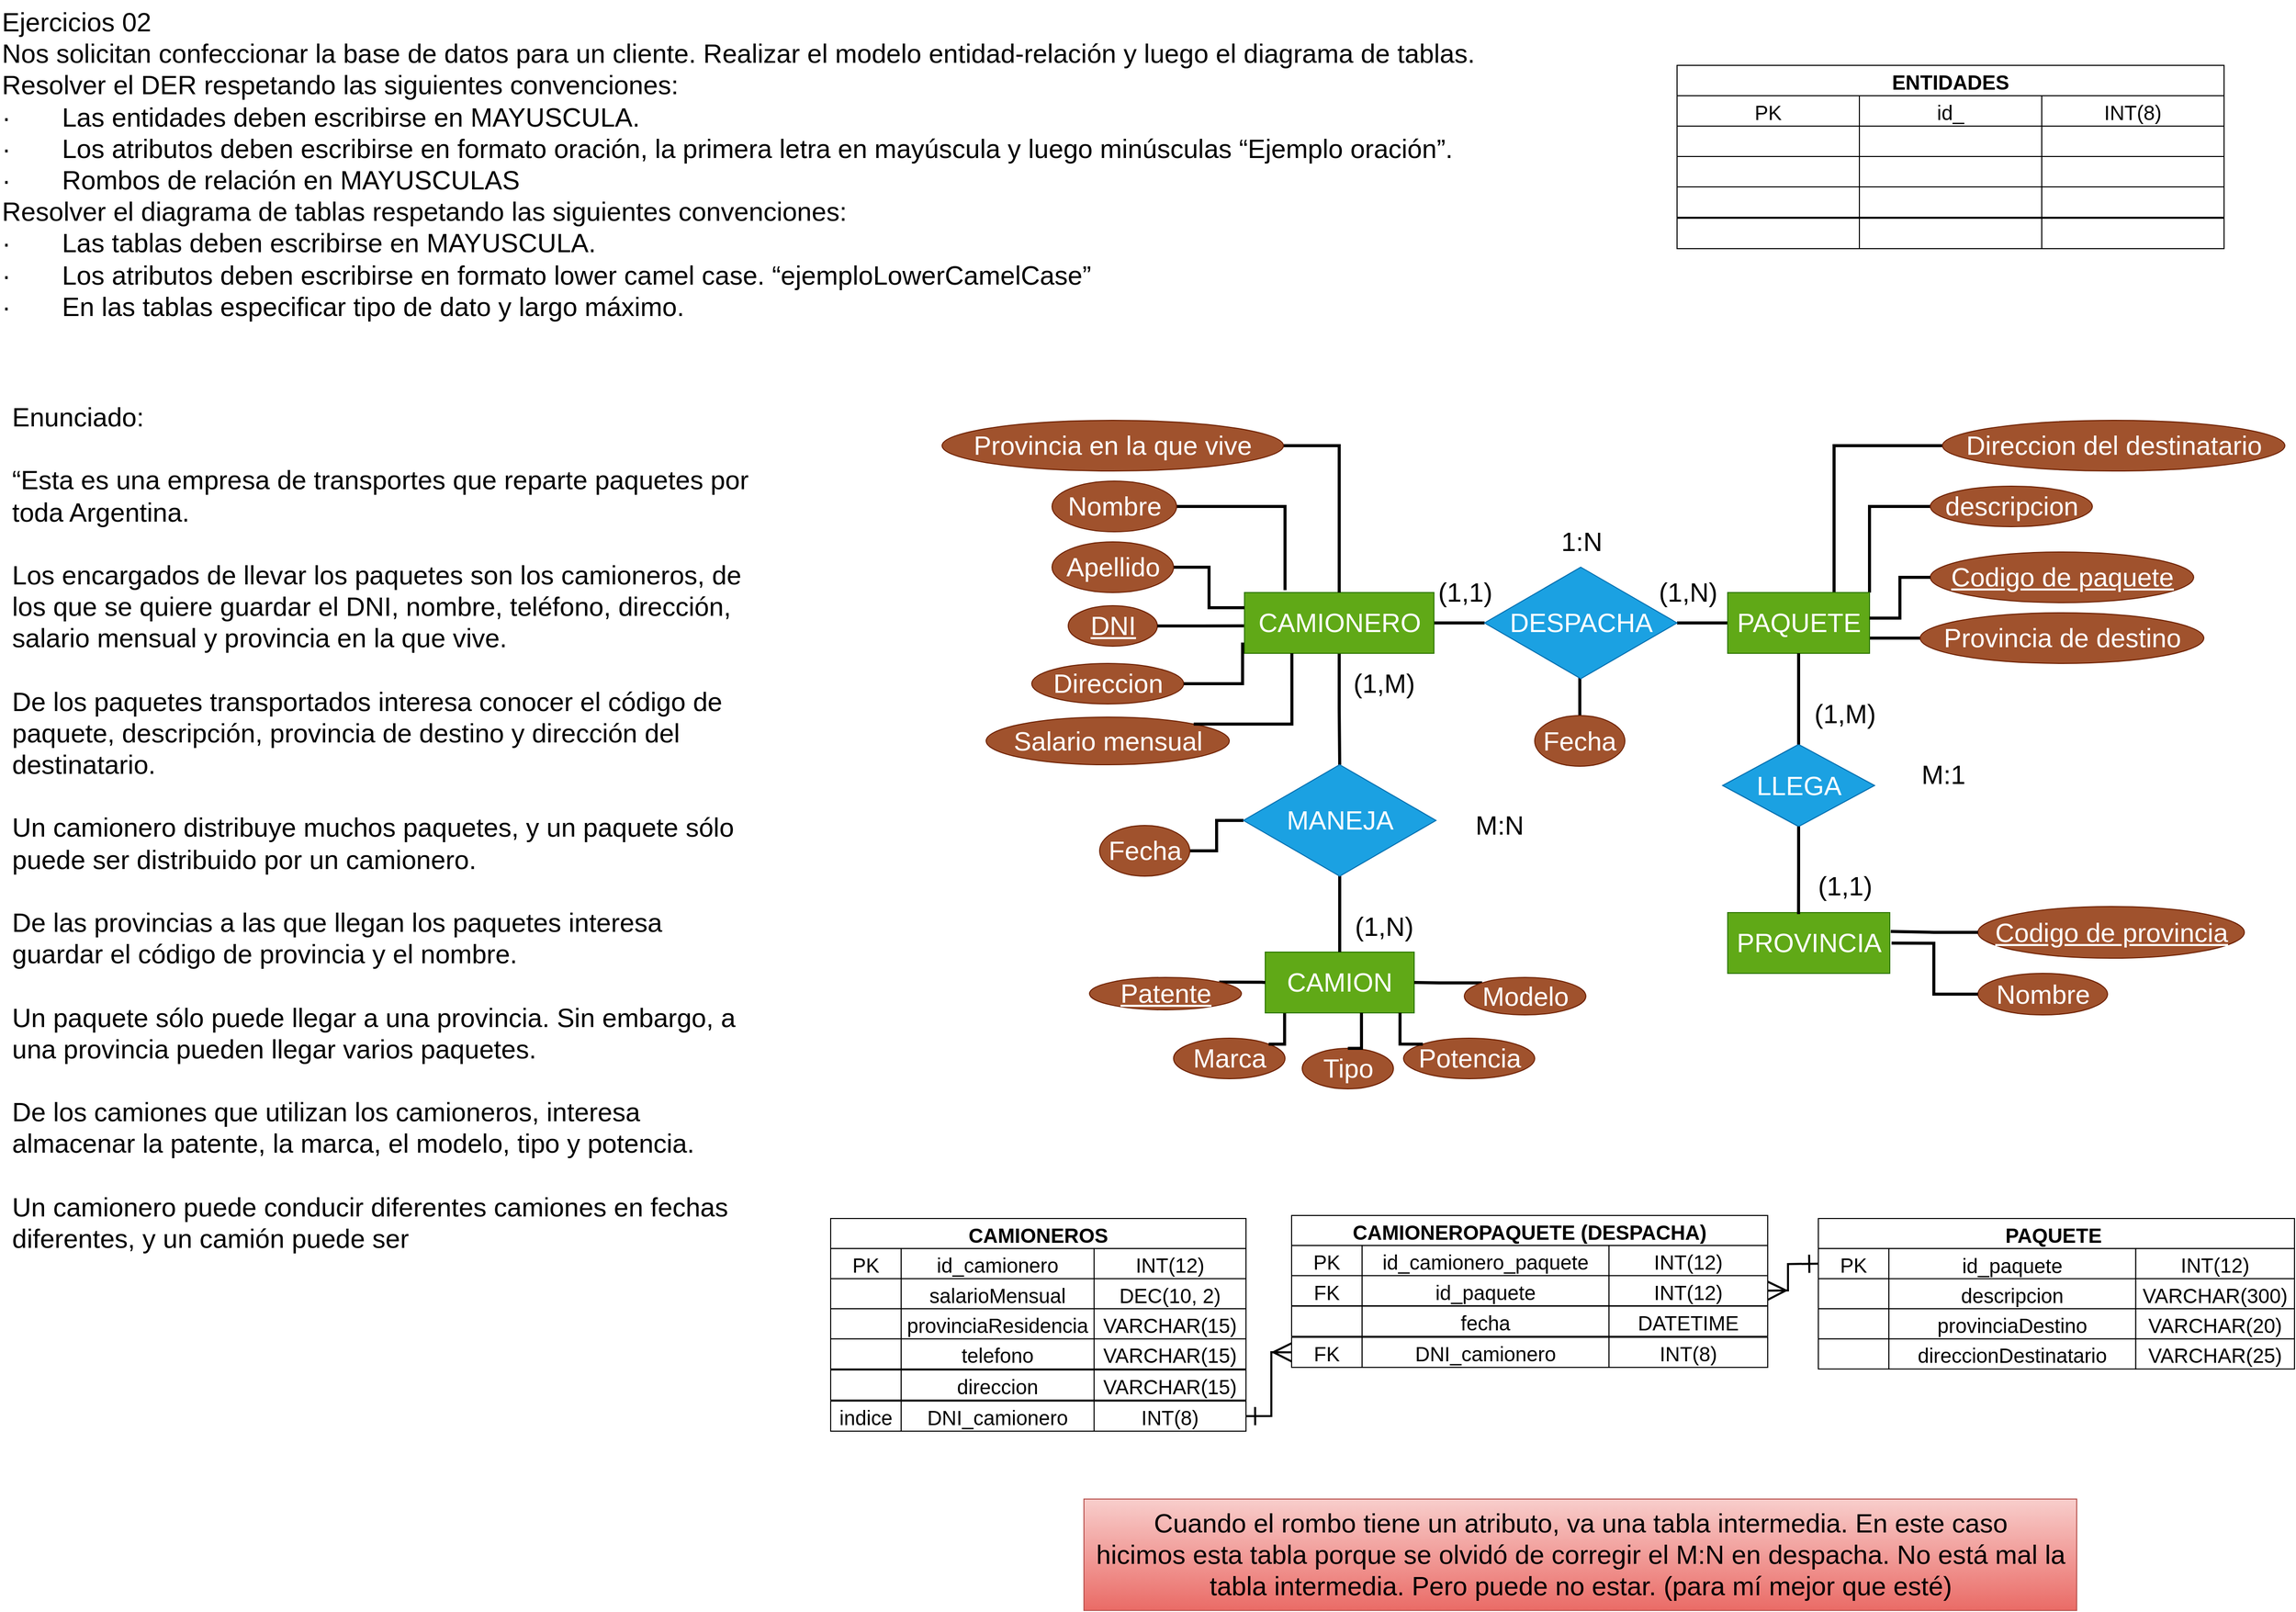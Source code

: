 <mxfile version="27.0.3">
  <diagram id="R2lEEEUBdFMjLlhIrx00" name="Page-1">
    <mxGraphModel dx="2170" dy="1866" grid="1" gridSize="10" guides="1" tooltips="1" connect="1" arrows="1" fold="1" page="1" pageScale="1" pageWidth="850" pageHeight="1100" math="0" shadow="0" extFonts="Permanent Marker^https://fonts.googleapis.com/css?family=Permanent+Marker">
      <root>
        <mxCell id="0" />
        <mxCell id="1" parent="0" />
        <mxCell id="cjYBByrVhoPnJ-2IZSXI-26" style="edgeStyle=orthogonalEdgeStyle;rounded=0;orthogonalLoop=1;jettySize=auto;html=1;exitX=1;exitY=0.5;exitDx=0;exitDy=0;entryX=0;entryY=0.5;entryDx=0;entryDy=0;endArrow=none;startFill=0;strokeWidth=3;fontSize=26;" edge="1" parent="1" source="cjYBByrVhoPnJ-2IZSXI-27" target="cjYBByrVhoPnJ-2IZSXI-39">
          <mxGeometry relative="1" as="geometry" />
        </mxCell>
        <mxCell id="cjYBByrVhoPnJ-2IZSXI-83" style="edgeStyle=orthogonalEdgeStyle;rounded=0;orthogonalLoop=1;jettySize=auto;html=1;exitX=0.5;exitY=1;exitDx=0;exitDy=0;entryX=0.5;entryY=0;entryDx=0;entryDy=0;endArrow=none;startFill=0;strokeWidth=3;" edge="1" parent="1" source="cjYBByrVhoPnJ-2IZSXI-27" target="cjYBByrVhoPnJ-2IZSXI-82">
          <mxGeometry relative="1" as="geometry" />
        </mxCell>
        <mxCell id="cjYBByrVhoPnJ-2IZSXI-27" value="CAMIONERO" style="rounded=0;whiteSpace=wrap;html=1;fontSize=26;fillColor=#60a917;fontColor=#ffffff;strokeColor=#2D7600;" vertex="1" parent="1">
          <mxGeometry x="418.5" y="-465" width="187" height="60" as="geometry" />
        </mxCell>
        <mxCell id="cjYBByrVhoPnJ-2IZSXI-28" style="edgeStyle=orthogonalEdgeStyle;rounded=0;orthogonalLoop=1;jettySize=auto;html=1;exitX=1;exitY=0.5;exitDx=0;exitDy=0;entryX=0.214;entryY=-0.04;entryDx=0;entryDy=0;strokeWidth=3;endArrow=none;startFill=0;fontSize=26;entryPerimeter=0;" edge="1" parent="1" source="cjYBByrVhoPnJ-2IZSXI-29" target="cjYBByrVhoPnJ-2IZSXI-27">
          <mxGeometry relative="1" as="geometry" />
        </mxCell>
        <mxCell id="cjYBByrVhoPnJ-2IZSXI-29" value="Nombre" style="ellipse;whiteSpace=wrap;html=1;fontSize=26;fillColor=#a0522d;fontColor=#ffffff;strokeColor=#6D1F00;" vertex="1" parent="1">
          <mxGeometry x="228.5" y="-575" width="123" height="50" as="geometry" />
        </mxCell>
        <mxCell id="cjYBByrVhoPnJ-2IZSXI-30" style="edgeStyle=orthogonalEdgeStyle;rounded=0;orthogonalLoop=1;jettySize=auto;html=1;exitX=1;exitY=0.5;exitDx=0;exitDy=0;entryX=0;entryY=0.25;entryDx=0;entryDy=0;strokeWidth=3;endArrow=none;startFill=0;fontSize=26;" edge="1" parent="1" source="cjYBByrVhoPnJ-2IZSXI-31" target="cjYBByrVhoPnJ-2IZSXI-27">
          <mxGeometry relative="1" as="geometry" />
        </mxCell>
        <mxCell id="cjYBByrVhoPnJ-2IZSXI-31" value="Apellido" style="ellipse;whiteSpace=wrap;html=1;fontSize=26;fillColor=#a0522d;fontColor=#ffffff;strokeColor=#6D1F00;" vertex="1" parent="1">
          <mxGeometry x="228.5" y="-515" width="120" height="50" as="geometry" />
        </mxCell>
        <mxCell id="cjYBByrVhoPnJ-2IZSXI-32" value="&lt;u&gt;DNI&lt;/u&gt;" style="ellipse;whiteSpace=wrap;html=1;fontSize=26;fillColor=#a0522d;fontColor=#ffffff;strokeColor=#6D1F00;" vertex="1" parent="1">
          <mxGeometry x="244.5" y="-452" width="88" height="40" as="geometry" />
        </mxCell>
        <mxCell id="cjYBByrVhoPnJ-2IZSXI-33" value="Direccion" style="ellipse;whiteSpace=wrap;html=1;fontSize=26;fillColor=#a0522d;fontColor=#ffffff;strokeColor=#6D1F00;" vertex="1" parent="1">
          <mxGeometry x="208.5" y="-395" width="150" height="40" as="geometry" />
        </mxCell>
        <mxCell id="cjYBByrVhoPnJ-2IZSXI-34" value="Salario mensual" style="ellipse;whiteSpace=wrap;html=1;fontSize=26;fillColor=#a0522d;fontColor=#ffffff;strokeColor=#6D1F00;" vertex="1" parent="1">
          <mxGeometry x="163.5" y="-342" width="240" height="47" as="geometry" />
        </mxCell>
        <mxCell id="cjYBByrVhoPnJ-2IZSXI-35" style="edgeStyle=orthogonalEdgeStyle;rounded=0;orthogonalLoop=1;jettySize=auto;html=1;exitX=1;exitY=0.5;exitDx=0;exitDy=0;entryX=-0.003;entryY=0.547;entryDx=0;entryDy=0;entryPerimeter=0;strokeWidth=3;endArrow=none;startFill=0;fontSize=26;" edge="1" parent="1" source="cjYBByrVhoPnJ-2IZSXI-32" target="cjYBByrVhoPnJ-2IZSXI-27">
          <mxGeometry relative="1" as="geometry" />
        </mxCell>
        <mxCell id="cjYBByrVhoPnJ-2IZSXI-36" style="edgeStyle=orthogonalEdgeStyle;rounded=0;orthogonalLoop=1;jettySize=auto;html=1;exitX=1;exitY=0.5;exitDx=0;exitDy=0;entryX=-0.01;entryY=0.822;entryDx=0;entryDy=0;entryPerimeter=0;strokeWidth=3;endArrow=none;startFill=0;fontSize=26;" edge="1" parent="1" source="cjYBByrVhoPnJ-2IZSXI-33" target="cjYBByrVhoPnJ-2IZSXI-27">
          <mxGeometry relative="1" as="geometry" />
        </mxCell>
        <mxCell id="cjYBByrVhoPnJ-2IZSXI-38" style="edgeStyle=orthogonalEdgeStyle;rounded=0;orthogonalLoop=1;jettySize=auto;html=1;exitX=1;exitY=0.5;exitDx=0;exitDy=0;entryX=0;entryY=0.5;entryDx=0;entryDy=0;endArrow=none;startFill=0;strokeWidth=3;fontSize=26;" edge="1" parent="1" source="cjYBByrVhoPnJ-2IZSXI-39">
          <mxGeometry relative="1" as="geometry">
            <mxPoint x="895.5" y="-435" as="targetPoint" />
          </mxGeometry>
        </mxCell>
        <mxCell id="cjYBByrVhoPnJ-2IZSXI-98" style="edgeStyle=orthogonalEdgeStyle;rounded=0;orthogonalLoop=1;jettySize=auto;html=1;exitX=0.5;exitY=1;exitDx=0;exitDy=0;entryX=0.5;entryY=0;entryDx=0;entryDy=0;endArrow=none;startFill=0;strokeWidth=3;" edge="1" parent="1" source="cjYBByrVhoPnJ-2IZSXI-39" target="cjYBByrVhoPnJ-2IZSXI-97">
          <mxGeometry relative="1" as="geometry" />
        </mxCell>
        <mxCell id="cjYBByrVhoPnJ-2IZSXI-39" value="DESPACHA" style="rhombus;whiteSpace=wrap;html=1;fontSize=26;fillColor=#1ba1e2;fontColor=#ffffff;strokeColor=#006EAF;" vertex="1" parent="1">
          <mxGeometry x="655.5" y="-490" width="190" height="110" as="geometry" />
        </mxCell>
        <mxCell id="cjYBByrVhoPnJ-2IZSXI-40" style="edgeStyle=orthogonalEdgeStyle;rounded=0;orthogonalLoop=1;jettySize=auto;html=1;exitX=0;exitY=0.5;exitDx=0;exitDy=0;entryX=0.75;entryY=0;entryDx=0;entryDy=0;strokeWidth=3;endArrow=none;startFill=0;fontSize=26;" edge="1" parent="1" source="cjYBByrVhoPnJ-2IZSXI-41" target="cjYBByrVhoPnJ-2IZSXI-50">
          <mxGeometry relative="1" as="geometry">
            <mxPoint x="1035.5" y="-465" as="targetPoint" />
          </mxGeometry>
        </mxCell>
        <mxCell id="cjYBByrVhoPnJ-2IZSXI-41" value="Direccion del destinatario" style="ellipse;whiteSpace=wrap;html=1;fontSize=26;fillColor=#a0522d;fontColor=#ffffff;strokeColor=#6D1F00;" vertex="1" parent="1">
          <mxGeometry x="1107.5" y="-635" width="338" height="50" as="geometry" />
        </mxCell>
        <mxCell id="cjYBByrVhoPnJ-2IZSXI-42" style="edgeStyle=orthogonalEdgeStyle;rounded=0;orthogonalLoop=1;jettySize=auto;html=1;exitX=0;exitY=0.5;exitDx=0;exitDy=0;entryX=1;entryY=0;entryDx=0;entryDy=0;strokeWidth=3;endArrow=none;startFill=0;fontSize=26;" edge="1" parent="1" source="cjYBByrVhoPnJ-2IZSXI-43" target="cjYBByrVhoPnJ-2IZSXI-50">
          <mxGeometry relative="1" as="geometry">
            <mxPoint x="1035.5" y="-450" as="targetPoint" />
          </mxGeometry>
        </mxCell>
        <mxCell id="cjYBByrVhoPnJ-2IZSXI-43" value="descripcion" style="ellipse;whiteSpace=wrap;html=1;fontSize=26;fillColor=#a0522d;fontColor=#ffffff;strokeColor=#6D1F00;" vertex="1" parent="1">
          <mxGeometry x="1095.5" y="-570" width="160" height="40" as="geometry" />
        </mxCell>
        <mxCell id="cjYBByrVhoPnJ-2IZSXI-44" value="&lt;u&gt;Codigo de paquete&lt;/u&gt;" style="ellipse;whiteSpace=wrap;html=1;fontSize=26;fillColor=#a0522d;fontColor=#ffffff;strokeColor=#6D1F00;" vertex="1" parent="1">
          <mxGeometry x="1095.5" y="-505" width="260" height="50" as="geometry" />
        </mxCell>
        <mxCell id="cjYBByrVhoPnJ-2IZSXI-45" style="edgeStyle=orthogonalEdgeStyle;rounded=0;orthogonalLoop=1;jettySize=auto;html=1;exitX=0;exitY=0.5;exitDx=0;exitDy=0;entryX=1;entryY=0.75;entryDx=0;entryDy=0;strokeWidth=3;endArrow=none;startFill=0;fontSize=26;" edge="1" parent="1" source="cjYBByrVhoPnJ-2IZSXI-46" target="cjYBByrVhoPnJ-2IZSXI-50">
          <mxGeometry relative="1" as="geometry" />
        </mxCell>
        <mxCell id="cjYBByrVhoPnJ-2IZSXI-46" value="Provincia de destino" style="ellipse;whiteSpace=wrap;html=1;fontSize=26;fillColor=#a0522d;fontColor=#ffffff;strokeColor=#6D1F00;" vertex="1" parent="1">
          <mxGeometry x="1085.5" y="-445" width="280" height="50" as="geometry" />
        </mxCell>
        <mxCell id="cjYBByrVhoPnJ-2IZSXI-47" value="&lt;font&gt;(1,1)&lt;/font&gt;" style="text;html=1;align=center;verticalAlign=middle;resizable=0;points=[];autosize=1;strokeColor=none;fillColor=none;fontSize=26;" vertex="1" parent="1">
          <mxGeometry x="595.5" y="-485" width="80" height="40" as="geometry" />
        </mxCell>
        <mxCell id="cjYBByrVhoPnJ-2IZSXI-48" value="&lt;font&gt;(1,N)&lt;/font&gt;" style="text;html=1;align=center;verticalAlign=middle;resizable=0;points=[];autosize=1;strokeColor=none;fillColor=none;fontSize=26;" vertex="1" parent="1">
          <mxGeometry x="815.5" y="-485" width="80" height="40" as="geometry" />
        </mxCell>
        <mxCell id="cjYBByrVhoPnJ-2IZSXI-49" value="&lt;div&gt;&lt;span style=&quot;background-color: transparent; color: light-dark(rgb(0, 0, 0), rgb(255, 255, 255));&quot;&gt;1:N&lt;/span&gt;&lt;/div&gt;" style="text;html=1;align=center;verticalAlign=middle;resizable=0;points=[];autosize=1;strokeColor=none;fillColor=none;fontSize=26;" vertex="1" parent="1">
          <mxGeometry x="720.5" y="-535" width="60" height="40" as="geometry" />
        </mxCell>
        <mxCell id="cjYBByrVhoPnJ-2IZSXI-50" value="PAQUETE" style="rounded=0;whiteSpace=wrap;html=1;fontSize=26;fillColor=#60a917;fontColor=#ffffff;strokeColor=#2D7600;" vertex="1" parent="1">
          <mxGeometry x="895.5" y="-465" width="140" height="60" as="geometry" />
        </mxCell>
        <mxCell id="cjYBByrVhoPnJ-2IZSXI-51" value="PROVINCIA" style="rounded=0;whiteSpace=wrap;html=1;fontSize=26;fillColor=#60a917;fontColor=#ffffff;strokeColor=#2D7600;" vertex="1" parent="1">
          <mxGeometry x="895.5" y="-149" width="160" height="60" as="geometry" />
        </mxCell>
        <mxCell id="cjYBByrVhoPnJ-2IZSXI-52" style="edgeStyle=orthogonalEdgeStyle;rounded=0;orthogonalLoop=1;jettySize=auto;html=1;exitX=0;exitY=0.5;exitDx=0;exitDy=0;entryX=1;entryY=0.42;entryDx=0;entryDy=0;entryPerimeter=0;strokeWidth=3;endArrow=none;startFill=0;fontSize=26;" edge="1" parent="1" source="cjYBByrVhoPnJ-2IZSXI-44" target="cjYBByrVhoPnJ-2IZSXI-50">
          <mxGeometry relative="1" as="geometry" />
        </mxCell>
        <mxCell id="cjYBByrVhoPnJ-2IZSXI-54" value="&lt;u&gt;Codigo de provincia&lt;/u&gt;" style="ellipse;whiteSpace=wrap;html=1;fontSize=26;fillColor=#a0522d;fontColor=#ffffff;strokeColor=#6D1F00;" vertex="1" parent="1">
          <mxGeometry x="1142.5" y="-155" width="263" height="51" as="geometry" />
        </mxCell>
        <mxCell id="cjYBByrVhoPnJ-2IZSXI-55" value="Nombre" style="ellipse;whiteSpace=wrap;html=1;fontSize=26;fillColor=#a0522d;fontColor=#ffffff;strokeColor=#6D1F00;" vertex="1" parent="1">
          <mxGeometry x="1142.5" y="-89" width="128" height="41" as="geometry" />
        </mxCell>
        <mxCell id="cjYBByrVhoPnJ-2IZSXI-59" value="LLEGA" style="rhombus;whiteSpace=wrap;html=1;fontSize=26;fillColor=#1ba1e2;fontColor=#ffffff;strokeColor=#006EAF;" vertex="1" parent="1">
          <mxGeometry x="890.5" y="-315" width="150" height="81" as="geometry" />
        </mxCell>
        <mxCell id="cjYBByrVhoPnJ-2IZSXI-60" style="edgeStyle=orthogonalEdgeStyle;rounded=0;orthogonalLoop=1;jettySize=auto;html=1;exitX=0;exitY=0.5;exitDx=0;exitDy=0;entryX=1.011;entryY=0.503;entryDx=0;entryDy=0;entryPerimeter=0;strokeWidth=3;endArrow=none;startFill=0;fontSize=26;" edge="1" parent="1" source="cjYBByrVhoPnJ-2IZSXI-55" target="cjYBByrVhoPnJ-2IZSXI-51">
          <mxGeometry relative="1" as="geometry" />
        </mxCell>
        <mxCell id="cjYBByrVhoPnJ-2IZSXI-62" style="edgeStyle=orthogonalEdgeStyle;rounded=0;orthogonalLoop=1;jettySize=auto;html=1;exitX=0.5;exitY=1;exitDx=0;exitDy=0;entryX=0.437;entryY=0.025;entryDx=0;entryDy=0;entryPerimeter=0;endArrow=none;startFill=0;strokeWidth=3;fontSize=26;" edge="1" parent="1" source="cjYBByrVhoPnJ-2IZSXI-59" target="cjYBByrVhoPnJ-2IZSXI-51">
          <mxGeometry relative="1" as="geometry" />
        </mxCell>
        <mxCell id="cjYBByrVhoPnJ-2IZSXI-63" style="edgeStyle=orthogonalEdgeStyle;rounded=0;orthogonalLoop=1;jettySize=auto;html=1;exitX=0.5;exitY=1;exitDx=0;exitDy=0;entryX=0.5;entryY=0;entryDx=0;entryDy=0;endArrow=none;startFill=0;strokeWidth=3;fontSize=26;" edge="1" parent="1" source="cjYBByrVhoPnJ-2IZSXI-50" target="cjYBByrVhoPnJ-2IZSXI-59">
          <mxGeometry relative="1" as="geometry">
            <mxPoint x="975.5" y="-224" as="sourcePoint" />
            <mxPoint x="975.5" y="-137" as="targetPoint" />
          </mxGeometry>
        </mxCell>
        <mxCell id="cjYBByrVhoPnJ-2IZSXI-64" value="&lt;font&gt;(1,1)&lt;/font&gt;" style="text;html=1;align=center;verticalAlign=middle;resizable=0;points=[];autosize=1;strokeColor=none;fillColor=none;fontSize=26;" vertex="1" parent="1">
          <mxGeometry x="970.5" y="-195" width="80" height="40" as="geometry" />
        </mxCell>
        <mxCell id="cjYBByrVhoPnJ-2IZSXI-65" value="&lt;font&gt;(1,M)&lt;/font&gt;" style="text;html=1;align=center;verticalAlign=middle;resizable=0;points=[];autosize=1;strokeColor=none;fillColor=none;fontSize=26;" vertex="1" parent="1">
          <mxGeometry x="970.5" y="-365" width="80" height="40" as="geometry" />
        </mxCell>
        <mxCell id="cjYBByrVhoPnJ-2IZSXI-66" value="&lt;font&gt;M:1&lt;/font&gt;" style="text;html=1;align=center;verticalAlign=middle;resizable=0;points=[];autosize=1;strokeColor=none;fillColor=none;fontSize=26;" vertex="1" parent="1">
          <mxGeometry x="1072.5" y="-305" width="70" height="40" as="geometry" />
        </mxCell>
        <mxCell id="cjYBByrVhoPnJ-2IZSXI-67" value="Enunciado:&#xa;&#xa;“Esta es una empresa de transportes que reparte paquetes por toda Argentina. &#xa;&#xa;Los encargados de llevar los paquetes son los camioneros, de los que se quiere guardar el DNI, nombre, teléfono, dirección, salario mensual y provincia en la que vive. &#xa;&#xa;De los paquetes transportados interesa conocer el código de paquete, descripción, provincia de destino y dirección del destinatario. &#xa;&#xa;Un camionero distribuye muchos paquetes, y un paquete sólo puede ser distribuido por un camionero. &#xa;&#xa;De las provincias a las que llegan los paquetes interesa guardar el código de provincia y el nombre. &#xa;&#xa;Un paquete sólo puede llegar a una provincia. Sin embargo, a una provincia pueden llegar varios paquetes. &#xa;&#xa;De los camiones que utilizan los camioneros, interesa almacenar la patente, la marca, el modelo, tipo y potencia. &#xa;&#xa;Un camionero puede conducir diferentes camiones en fechas diferentes, y un camión puede ser" style="text;whiteSpace=wrap;fontSize=26;" vertex="1" parent="1">
          <mxGeometry x="-800" y="-660" width="730" height="685" as="geometry" />
        </mxCell>
        <mxCell id="cjYBByrVhoPnJ-2IZSXI-68" value="CAMION" style="rounded=0;whiteSpace=wrap;html=1;fontSize=26;fillColor=#60a917;fontColor=#ffffff;strokeColor=#2D7600;" vertex="1" parent="1">
          <mxGeometry x="439" y="-110" width="147" height="60" as="geometry" />
        </mxCell>
        <mxCell id="cjYBByrVhoPnJ-2IZSXI-72" value="Ejercicios 02&#xa;Nos solicitan confeccionar la base de datos para un cliente. Realizar el modelo entidad-relación y luego el diagrama de tablas.&#xa;Resolver el DER respetando las siguientes convenciones:&#xa;·       Las entidades deben escribirse en MAYUSCULA.&#xa;·       Los atributos deben escribirse en formato oración, la primera letra en mayúscula y luego minúsculas “Ejemplo oración”.&#xa;·       Rombos de relación en MAYUSCULAS&#xa;Resolver el diagrama de tablas respetando las siguientes convenciones:&#xa;·       Las tablas deben escribirse en MAYUSCULA.&#xa;·       Los atributos deben escribirse en formato lower camel case. “ejemploLowerCamelCase”&#xa;·       En las tablas especificar tipo de dato y largo máximo." style="text;whiteSpace=wrap;fontSize=26;" vertex="1" parent="1">
          <mxGeometry x="-810" y="-1050" width="1460" height="310" as="geometry" />
        </mxCell>
        <mxCell id="cjYBByrVhoPnJ-2IZSXI-74" style="edgeStyle=orthogonalEdgeStyle;rounded=0;orthogonalLoop=1;jettySize=auto;html=1;exitX=1;exitY=0;exitDx=0;exitDy=0;entryX=0.25;entryY=1;entryDx=0;entryDy=0;strokeWidth=3;endArrow=none;startFill=0;fontSize=26;" edge="1" parent="1" source="cjYBByrVhoPnJ-2IZSXI-34" target="cjYBByrVhoPnJ-2IZSXI-27">
          <mxGeometry relative="1" as="geometry">
            <mxPoint x="385.5" y="-342.51" as="sourcePoint" />
            <mxPoint x="443.5" y="-383.51" as="targetPoint" />
          </mxGeometry>
        </mxCell>
        <mxCell id="cjYBByrVhoPnJ-2IZSXI-76" style="edgeStyle=orthogonalEdgeStyle;rounded=0;orthogonalLoop=1;jettySize=auto;html=1;exitX=0;exitY=0.5;exitDx=0;exitDy=0;entryX=1.006;entryY=0.31;entryDx=0;entryDy=0;entryPerimeter=0;strokeWidth=3;endArrow=none;startFill=0;fontSize=26;" edge="1" parent="1" source="cjYBByrVhoPnJ-2IZSXI-54" target="cjYBByrVhoPnJ-2IZSXI-51">
          <mxGeometry relative="1" as="geometry">
            <mxPoint x="1152.5" y="-53" as="sourcePoint" />
            <mxPoint x="1067.5" y="-109" as="targetPoint" />
          </mxGeometry>
        </mxCell>
        <mxCell id="cjYBByrVhoPnJ-2IZSXI-85" style="edgeStyle=orthogonalEdgeStyle;rounded=0;orthogonalLoop=1;jettySize=auto;html=1;exitX=1;exitY=0;exitDx=0;exitDy=0;entryX=0;entryY=0.5;entryDx=0;entryDy=0;endArrow=none;startFill=0;strokeWidth=3;" edge="1" parent="1" source="cjYBByrVhoPnJ-2IZSXI-77" target="cjYBByrVhoPnJ-2IZSXI-68">
          <mxGeometry relative="1" as="geometry" />
        </mxCell>
        <mxCell id="cjYBByrVhoPnJ-2IZSXI-77" value="&lt;u&gt;Patente&lt;/u&gt;" style="ellipse;whiteSpace=wrap;html=1;fontSize=26;fillColor=#a0522d;fontColor=#ffffff;strokeColor=#6D1F00;" vertex="1" parent="1">
          <mxGeometry x="265.5" y="-85" width="150" height="32" as="geometry" />
        </mxCell>
        <mxCell id="cjYBByrVhoPnJ-2IZSXI-78" value="Marca" style="ellipse;whiteSpace=wrap;html=1;fontSize=26;fillColor=#a0522d;fontColor=#ffffff;strokeColor=#6D1F00;" vertex="1" parent="1">
          <mxGeometry x="348.5" y="-25" width="110" height="40" as="geometry" />
        </mxCell>
        <mxCell id="cjYBByrVhoPnJ-2IZSXI-89" style="edgeStyle=orthogonalEdgeStyle;rounded=0;orthogonalLoop=1;jettySize=auto;html=1;exitX=0;exitY=0;exitDx=0;exitDy=0;entryX=1;entryY=0.5;entryDx=0;entryDy=0;endArrow=none;startFill=0;strokeWidth=3;" edge="1" parent="1" source="cjYBByrVhoPnJ-2IZSXI-79" target="cjYBByrVhoPnJ-2IZSXI-68">
          <mxGeometry relative="1" as="geometry" />
        </mxCell>
        <mxCell id="cjYBByrVhoPnJ-2IZSXI-79" value="Modelo" style="ellipse;whiteSpace=wrap;html=1;fontSize=26;fillColor=#a0522d;fontColor=#ffffff;strokeColor=#6D1F00;" vertex="1" parent="1">
          <mxGeometry x="635.5" y="-85" width="120" height="37" as="geometry" />
        </mxCell>
        <mxCell id="cjYBByrVhoPnJ-2IZSXI-80" value="Tipo" style="ellipse;whiteSpace=wrap;html=1;fontSize=26;fillColor=#a0522d;fontColor=#ffffff;strokeColor=#6D1F00;" vertex="1" parent="1">
          <mxGeometry x="475.5" y="-15" width="90" height="40" as="geometry" />
        </mxCell>
        <mxCell id="cjYBByrVhoPnJ-2IZSXI-81" value="Potencia" style="ellipse;whiteSpace=wrap;html=1;fontSize=26;fillColor=#a0522d;fontColor=#ffffff;strokeColor=#6D1F00;" vertex="1" parent="1">
          <mxGeometry x="575.5" y="-25" width="129.5" height="40" as="geometry" />
        </mxCell>
        <mxCell id="cjYBByrVhoPnJ-2IZSXI-84" style="edgeStyle=orthogonalEdgeStyle;rounded=0;orthogonalLoop=1;jettySize=auto;html=1;exitX=0.5;exitY=1;exitDx=0;exitDy=0;entryX=0.5;entryY=0;entryDx=0;entryDy=0;endArrow=none;startFill=0;strokeWidth=3;" edge="1" parent="1" source="cjYBByrVhoPnJ-2IZSXI-82" target="cjYBByrVhoPnJ-2IZSXI-68">
          <mxGeometry relative="1" as="geometry" />
        </mxCell>
        <mxCell id="cjYBByrVhoPnJ-2IZSXI-96" style="edgeStyle=orthogonalEdgeStyle;rounded=0;orthogonalLoop=1;jettySize=auto;html=1;exitX=0;exitY=0.5;exitDx=0;exitDy=0;entryX=1;entryY=0.5;entryDx=0;entryDy=0;endArrow=none;startFill=0;strokeWidth=3;" edge="1" parent="1" source="cjYBByrVhoPnJ-2IZSXI-82" target="cjYBByrVhoPnJ-2IZSXI-95">
          <mxGeometry relative="1" as="geometry" />
        </mxCell>
        <mxCell id="cjYBByrVhoPnJ-2IZSXI-82" value="MANEJA" style="rhombus;whiteSpace=wrap;html=1;fontSize=26;fillColor=#1ba1e2;fontColor=#ffffff;strokeColor=#006EAF;" vertex="1" parent="1">
          <mxGeometry x="417.5" y="-295" width="190" height="110" as="geometry" />
        </mxCell>
        <mxCell id="cjYBByrVhoPnJ-2IZSXI-86" style="edgeStyle=orthogonalEdgeStyle;rounded=0;orthogonalLoop=1;jettySize=auto;html=1;exitX=1;exitY=0;exitDx=0;exitDy=0;entryX=0.13;entryY=1.006;entryDx=0;entryDy=0;entryPerimeter=0;endArrow=none;startFill=0;strokeWidth=3;" edge="1" parent="1" source="cjYBByrVhoPnJ-2IZSXI-78" target="cjYBByrVhoPnJ-2IZSXI-68">
          <mxGeometry relative="1" as="geometry" />
        </mxCell>
        <mxCell id="cjYBByrVhoPnJ-2IZSXI-87" style="edgeStyle=orthogonalEdgeStyle;rounded=0;orthogonalLoop=1;jettySize=auto;html=1;exitX=0.5;exitY=0;exitDx=0;exitDy=0;entryX=0.646;entryY=0.997;entryDx=0;entryDy=0;entryPerimeter=0;endArrow=none;startFill=0;strokeWidth=3;" edge="1" parent="1" source="cjYBByrVhoPnJ-2IZSXI-80" target="cjYBByrVhoPnJ-2IZSXI-68">
          <mxGeometry relative="1" as="geometry" />
        </mxCell>
        <mxCell id="cjYBByrVhoPnJ-2IZSXI-88" style="edgeStyle=orthogonalEdgeStyle;rounded=0;orthogonalLoop=1;jettySize=auto;html=1;exitX=0;exitY=0;exitDx=0;exitDy=0;entryX=0.905;entryY=0.997;entryDx=0;entryDy=0;entryPerimeter=0;endArrow=none;startFill=0;strokeWidth=3;" edge="1" parent="1" source="cjYBByrVhoPnJ-2IZSXI-81" target="cjYBByrVhoPnJ-2IZSXI-68">
          <mxGeometry relative="1" as="geometry" />
        </mxCell>
        <mxCell id="cjYBByrVhoPnJ-2IZSXI-90" value="&lt;font&gt;(1,M)&lt;/font&gt;" style="text;html=1;align=center;verticalAlign=middle;resizable=0;points=[];autosize=1;strokeColor=none;fillColor=none;fontSize=26;" vertex="1" parent="1">
          <mxGeometry x="515.5" y="-395" width="80" height="40" as="geometry" />
        </mxCell>
        <mxCell id="cjYBByrVhoPnJ-2IZSXI-91" value="&lt;font&gt;(1,N)&lt;/font&gt;" style="text;html=1;align=center;verticalAlign=middle;resizable=0;points=[];autosize=1;strokeColor=none;fillColor=none;fontSize=26;" vertex="1" parent="1">
          <mxGeometry x="515.5" y="-155" width="80" height="40" as="geometry" />
        </mxCell>
        <mxCell id="cjYBByrVhoPnJ-2IZSXI-92" value="&lt;div&gt;&lt;span style=&quot;background-color: transparent; color: light-dark(rgb(0, 0, 0), rgb(255, 255, 255));&quot;&gt;M:N&lt;/span&gt;&lt;/div&gt;" style="text;html=1;align=center;verticalAlign=middle;resizable=0;points=[];autosize=1;strokeColor=none;fillColor=none;fontSize=26;" vertex="1" parent="1">
          <mxGeometry x="635" y="-255" width="70" height="40" as="geometry" />
        </mxCell>
        <mxCell id="cjYBByrVhoPnJ-2IZSXI-94" style="edgeStyle=orthogonalEdgeStyle;rounded=0;orthogonalLoop=1;jettySize=auto;html=1;exitX=1;exitY=0.5;exitDx=0;exitDy=0;entryX=0.5;entryY=0;entryDx=0;entryDy=0;endArrow=none;startFill=0;strokeWidth=3;" edge="1" parent="1" source="cjYBByrVhoPnJ-2IZSXI-93" target="cjYBByrVhoPnJ-2IZSXI-27">
          <mxGeometry relative="1" as="geometry" />
        </mxCell>
        <mxCell id="cjYBByrVhoPnJ-2IZSXI-93" value="Provincia en la que vive" style="ellipse;whiteSpace=wrap;html=1;fontSize=26;fillColor=#a0522d;fontColor=#ffffff;strokeColor=#6D1F00;" vertex="1" parent="1">
          <mxGeometry x="120" y="-635" width="337" height="50" as="geometry" />
        </mxCell>
        <mxCell id="cjYBByrVhoPnJ-2IZSXI-95" value="Fecha" style="ellipse;whiteSpace=wrap;html=1;fontSize=26;fillColor=#a0522d;fontColor=#ffffff;strokeColor=#6D1F00;" vertex="1" parent="1">
          <mxGeometry x="275.5" y="-235" width="89" height="50" as="geometry" />
        </mxCell>
        <mxCell id="cjYBByrVhoPnJ-2IZSXI-97" value="Fecha" style="ellipse;whiteSpace=wrap;html=1;fontSize=26;fillColor=#a0522d;fontColor=#ffffff;strokeColor=#6D1F00;" vertex="1" parent="1">
          <mxGeometry x="705" y="-343.5" width="89" height="50" as="geometry" />
        </mxCell>
        <mxCell id="cjYBByrVhoPnJ-2IZSXI-169" value="" style="shape=tableRow;horizontal=0;startSize=0;swimlaneHead=0;swimlaneBody=0;fillColor=none;collapsible=0;dropTarget=0;points=[[0,0.5],[1,0.5]];portConstraint=eastwest;top=0;left=0;right=0;bottom=0;fontSize=26;" vertex="1" parent="1">
          <mxGeometry x="740" y="-600" width="270" height="35" as="geometry" />
        </mxCell>
        <mxCell id="cjYBByrVhoPnJ-2IZSXI-170" value="" style="shape=partialRectangle;connectable=0;fillColor=none;top=0;left=0;bottom=0;right=0;editable=1;overflow=hidden;whiteSpace=wrap;html=1;fontSize=26;" vertex="1" parent="cjYBByrVhoPnJ-2IZSXI-169">
          <mxGeometry width="40" height="35" as="geometry">
            <mxRectangle width="40" height="35" as="alternateBounds" />
          </mxGeometry>
        </mxCell>
        <mxCell id="cjYBByrVhoPnJ-2IZSXI-251" value="Row 3" style="shape=rectangle;fillColor=#FFFFFF;strokeColor=#000000;fontSize=20;" vertex="1" parent="1">
          <mxGeometry x="985.5" y="-975.5" width="180" height="30" as="geometry" />
        </mxCell>
        <mxCell id="cjYBByrVhoPnJ-2IZSXI-252" value="date" style="shape=rectangle;fillColor=#FFFFFF;strokeColor=#000000;fontSize=20;" vertex="1" parent="1">
          <mxGeometry x="1165.5" y="-975.5" width="180" height="30" as="geometry" />
        </mxCell>
        <mxCell id="cjYBByrVhoPnJ-2IZSXI-253" value="ENTIDADES" style="shape=rectangle;fillColor=#FFFFFF;strokeColor=#000000;fontSize=20;align=center;fontStyle=1;" vertex="1" parent="1">
          <mxGeometry x="845.5" y="-985.5" width="540" height="30" as="geometry" />
        </mxCell>
        <mxCell id="cjYBByrVhoPnJ-2IZSXI-254" value="PK" style="shape=rectangle;fillColor=#FFFFFF;strokeColor=#000000;fontSize=20;align=center;fontStyle=0;" vertex="1" parent="1">
          <mxGeometry x="845.5" y="-955.5" width="180" height="30" as="geometry" />
        </mxCell>
        <mxCell id="cjYBByrVhoPnJ-2IZSXI-255" value="id_" style="shape=rectangle;fillColor=#FFFFFF;strokeColor=#000000;fontSize=20;align=center;fontStyle=0;" vertex="1" parent="1">
          <mxGeometry x="1025.5" y="-955.5" width="180" height="30" as="geometry" />
        </mxCell>
        <mxCell id="cjYBByrVhoPnJ-2IZSXI-256" value="INT(8)" style="shape=rectangle;fillColor=#FFFFFF;strokeColor=#000000;fontSize=20;align=center;fontStyle=0;" vertex="1" parent="1">
          <mxGeometry x="1205.5" y="-955.5" width="180" height="30" as="geometry" />
        </mxCell>
        <mxCell id="cjYBByrVhoPnJ-2IZSXI-257" value="" style="shape=rectangle;fillColor=#FFFFFF;strokeColor=#000000;fontSize=20;align=center;" vertex="1" parent="1">
          <mxGeometry x="845.5" y="-925.5" width="180" height="30" as="geometry" />
        </mxCell>
        <mxCell id="cjYBByrVhoPnJ-2IZSXI-258" value="" style="shape=rectangle;fillColor=#FFFFFF;strokeColor=#000000;fontSize=20;align=center;fontStyle=0" vertex="1" parent="1">
          <mxGeometry x="1025.5" y="-925.5" width="180" height="30" as="geometry" />
        </mxCell>
        <mxCell id="cjYBByrVhoPnJ-2IZSXI-259" value="" style="shape=rectangle;fillColor=#FFFFFF;strokeColor=#000000;fontSize=20;align=center;fontStyle=0" vertex="1" parent="1">
          <mxGeometry x="1205.5" y="-925.5" width="180" height="30" as="geometry" />
        </mxCell>
        <mxCell id="cjYBByrVhoPnJ-2IZSXI-260" value="" style="shape=rectangle;fillColor=#FFFFFF;strokeColor=#000000;fontSize=20;align=center;" vertex="1" parent="1">
          <mxGeometry x="845.5" y="-895.5" width="180" height="30" as="geometry" />
        </mxCell>
        <mxCell id="cjYBByrVhoPnJ-2IZSXI-261" value="" style="shape=rectangle;fillColor=#FFFFFF;strokeColor=#000000;fontSize=20;align=center;fontStyle=0" vertex="1" parent="1">
          <mxGeometry x="1025.5" y="-895.5" width="180" height="30" as="geometry" />
        </mxCell>
        <mxCell id="cjYBByrVhoPnJ-2IZSXI-262" value="" style="shape=rectangle;fillColor=#FFFFFF;strokeColor=#000000;fontSize=20;align=center;fontStyle=0" vertex="1" parent="1">
          <mxGeometry x="1205.5" y="-895.5" width="180" height="30" as="geometry" />
        </mxCell>
        <mxCell id="cjYBByrVhoPnJ-2IZSXI-263" value="" style="shape=rectangle;fillColor=#FFFFFF;strokeColor=#000000;fontSize=20;align=center;" vertex="1" parent="1">
          <mxGeometry x="845.5" y="-865.5" width="180" height="30" as="geometry" />
        </mxCell>
        <mxCell id="cjYBByrVhoPnJ-2IZSXI-264" value="" style="shape=rectangle;fillColor=#FFFFFF;strokeColor=#000000;fontSize=20;align=center;fontStyle=0" vertex="1" parent="1">
          <mxGeometry x="1025.5" y="-865.5" width="180" height="30" as="geometry" />
        </mxCell>
        <mxCell id="cjYBByrVhoPnJ-2IZSXI-265" value="" style="shape=rectangle;fillColor=#FFFFFF;strokeColor=#000000;fontSize=20;align=center;fontStyle=0" vertex="1" parent="1">
          <mxGeometry x="1205.5" y="-865.5" width="180" height="30" as="geometry" />
        </mxCell>
        <mxCell id="cjYBByrVhoPnJ-2IZSXI-266" value="" style="shape=rectangle;fillColor=#FFFFFF;strokeColor=#000000;fontSize=20;align=center;" vertex="1" parent="1">
          <mxGeometry x="845.5" y="-834.5" width="180" height="30" as="geometry" />
        </mxCell>
        <mxCell id="cjYBByrVhoPnJ-2IZSXI-267" value="" style="shape=rectangle;fillColor=#FFFFFF;strokeColor=#000000;fontSize=20;align=center;fontStyle=0" vertex="1" parent="1">
          <mxGeometry x="1025.5" y="-834.5" width="180" height="30" as="geometry" />
        </mxCell>
        <mxCell id="cjYBByrVhoPnJ-2IZSXI-268" value="" style="shape=rectangle;fillColor=#FFFFFF;strokeColor=#000000;fontSize=20;align=center;fontStyle=0" vertex="1" parent="1">
          <mxGeometry x="1205.5" y="-834.5" width="180" height="30" as="geometry" />
        </mxCell>
        <mxCell id="cjYBByrVhoPnJ-2IZSXI-299" value="" style="endArrow=ERmany;html=1;rounded=0;entryX=0;entryY=0.5;entryDx=0;entryDy=0;exitX=1;exitY=0.5;exitDx=0;exitDy=0;endFill=0;startArrow=ERone;startFill=0;strokeWidth=2;targetPerimeterSpacing=3;sourcePerimeterSpacing=2;endSize=15;startSize=15;" edge="1" parent="1" source="cjYBByrVhoPnJ-2IZSXI-290" target="cjYBByrVhoPnJ-2IZSXI-292">
          <mxGeometry width="50" height="50" relative="1" as="geometry">
            <mxPoint x="460" y="373" as="sourcePoint" />
            <mxPoint x="510" y="323" as="targetPoint" />
            <Array as="points">
              <mxPoint x="445" y="348" />
              <mxPoint x="445" y="285" />
            </Array>
          </mxGeometry>
        </mxCell>
        <mxCell id="cjYBByrVhoPnJ-2IZSXI-300" value="" style="group" vertex="1" connectable="0" parent="1">
          <mxGeometry x="465" y="90" width="470" height="210" as="geometry" />
        </mxCell>
        <mxCell id="cjYBByrVhoPnJ-2IZSXI-270" value="Row 3" style="shape=rectangle;fillColor=#FFFFFF;strokeColor=#000000;fontSize=20;container=0;" vertex="1" parent="cjYBByrVhoPnJ-2IZSXI-300">
          <mxGeometry x="121.852" y="69.906" width="156.667" height="29.717" as="geometry" />
        </mxCell>
        <mxCell id="cjYBByrVhoPnJ-2IZSXI-271" value="date" style="shape=rectangle;fillColor=#FFFFFF;strokeColor=#000000;fontSize=20;container=0;" vertex="1" parent="cjYBByrVhoPnJ-2IZSXI-300">
          <mxGeometry x="278.519" y="69.906" width="156.667" height="29.717" as="geometry" />
        </mxCell>
        <mxCell id="cjYBByrVhoPnJ-2IZSXI-272" value="CAMIONEROPAQUETE (DESPACHA)" style="shape=rectangle;fillColor=#FFFFFF;strokeColor=#000000;fontSize=20;align=center;fontStyle=1;container=0;" vertex="1" parent="cjYBByrVhoPnJ-2IZSXI-300">
          <mxGeometry y="60" width="470" height="29.717" as="geometry" />
        </mxCell>
        <mxCell id="cjYBByrVhoPnJ-2IZSXI-273" value="PK" style="shape=rectangle;fillColor=#FFFFFF;strokeColor=#000000;fontSize=20;align=center;fontStyle=0;container=0;" vertex="1" parent="cjYBByrVhoPnJ-2IZSXI-300">
          <mxGeometry y="89.717" width="69.63" height="29.717" as="geometry" />
        </mxCell>
        <mxCell id="cjYBByrVhoPnJ-2IZSXI-274" value="id_camionero_paquete" style="shape=rectangle;fillColor=#FFFFFF;strokeColor=#000000;fontSize=20;align=center;fontStyle=0;container=0;" vertex="1" parent="cjYBByrVhoPnJ-2IZSXI-300">
          <mxGeometry x="69.63" y="89.717" width="243.704" height="29.717" as="geometry" />
        </mxCell>
        <mxCell id="cjYBByrVhoPnJ-2IZSXI-275" value="INT(12)" style="shape=rectangle;fillColor=#FFFFFF;strokeColor=#000000;fontSize=20;align=center;fontStyle=0;container=0;" vertex="1" parent="cjYBByrVhoPnJ-2IZSXI-300">
          <mxGeometry x="313.333" y="89.717" width="156.667" height="29.717" as="geometry" />
        </mxCell>
        <mxCell id="cjYBByrVhoPnJ-2IZSXI-276" value="FK" style="shape=rectangle;fillColor=#FFFFFF;strokeColor=#000000;fontSize=20;align=center;container=0;" vertex="1" parent="cjYBByrVhoPnJ-2IZSXI-300">
          <mxGeometry y="119.434" width="69.63" height="29.717" as="geometry" />
        </mxCell>
        <mxCell id="cjYBByrVhoPnJ-2IZSXI-277" value="id_paquete" style="shape=rectangle;fillColor=#FFFFFF;strokeColor=#000000;fontSize=20;align=center;fontStyle=0;container=0;" vertex="1" parent="cjYBByrVhoPnJ-2IZSXI-300">
          <mxGeometry x="69.63" y="119.434" width="243.704" height="29.717" as="geometry" />
        </mxCell>
        <mxCell id="cjYBByrVhoPnJ-2IZSXI-278" value="INT(12)" style="shape=rectangle;fillColor=#FFFFFF;strokeColor=#000000;fontSize=20;align=center;fontStyle=0;container=0;" vertex="1" parent="cjYBByrVhoPnJ-2IZSXI-300">
          <mxGeometry x="313.333" y="119.434" width="156.667" height="29.717" as="geometry" />
        </mxCell>
        <mxCell id="cjYBByrVhoPnJ-2IZSXI-285" value="" style="shape=rectangle;fillColor=#FFFFFF;strokeColor=#000000;fontSize=20;align=center;container=0;" vertex="1" parent="cjYBByrVhoPnJ-2IZSXI-300">
          <mxGeometry y="149.575" width="69.63" height="29.717" as="geometry" />
        </mxCell>
        <mxCell id="cjYBByrVhoPnJ-2IZSXI-286" value="fecha" style="shape=rectangle;fillColor=#FFFFFF;strokeColor=#000000;fontSize=20;align=center;fontStyle=0;container=0;" vertex="1" parent="cjYBByrVhoPnJ-2IZSXI-300">
          <mxGeometry x="69.63" y="149.575" width="243.704" height="29.717" as="geometry" />
        </mxCell>
        <mxCell id="cjYBByrVhoPnJ-2IZSXI-287" value="DATETIME" style="shape=rectangle;fillColor=#FFFFFF;strokeColor=#000000;fontSize=20;align=center;fontStyle=0;container=0;" vertex="1" parent="cjYBByrVhoPnJ-2IZSXI-300">
          <mxGeometry x="313.333" y="149.575" width="156.667" height="29.717" as="geometry" />
        </mxCell>
        <mxCell id="cjYBByrVhoPnJ-2IZSXI-292" value="FK" style="shape=rectangle;fillColor=#FFFFFF;strokeColor=#000000;fontSize=20;align=center;container=0;" vertex="1" parent="cjYBByrVhoPnJ-2IZSXI-300">
          <mxGeometry y="180.283" width="69.63" height="29.717" as="geometry" />
        </mxCell>
        <mxCell id="cjYBByrVhoPnJ-2IZSXI-293" value="DNI_camionero" style="shape=rectangle;fillColor=#FFFFFF;strokeColor=#000000;fontSize=20;align=center;fontStyle=0;container=0;" vertex="1" parent="cjYBByrVhoPnJ-2IZSXI-300">
          <mxGeometry x="69.63" y="180.283" width="243.704" height="29.717" as="geometry" />
        </mxCell>
        <mxCell id="cjYBByrVhoPnJ-2IZSXI-294" value="INT(8)" style="shape=rectangle;fillColor=#FFFFFF;strokeColor=#000000;fontSize=20;align=center;fontStyle=0;container=0;" vertex="1" parent="cjYBByrVhoPnJ-2IZSXI-300">
          <mxGeometry x="313.333" y="180.283" width="156.667" height="29.717" as="geometry" />
        </mxCell>
        <mxCell id="cjYBByrVhoPnJ-2IZSXI-301" value="" style="group" vertex="1" connectable="0" parent="1">
          <mxGeometry x="10" y="153" width="410" height="210" as="geometry" />
        </mxCell>
        <mxCell id="cjYBByrVhoPnJ-2IZSXI-215" value="Row 3" style="shape=rectangle;fillColor=#FFFFFF;strokeColor=#000000;fontSize=20;container=0;" vertex="1" parent="cjYBByrVhoPnJ-2IZSXI-301">
          <mxGeometry x="121.852" y="9.906" width="156.667" height="29.717" as="geometry" />
        </mxCell>
        <mxCell id="cjYBByrVhoPnJ-2IZSXI-217" value="CAMIONEROS" style="shape=rectangle;fillColor=#FFFFFF;strokeColor=#000000;fontSize=20;align=center;fontStyle=1;container=0;" vertex="1" parent="cjYBByrVhoPnJ-2IZSXI-301">
          <mxGeometry width="410" height="29.72" as="geometry" />
        </mxCell>
        <mxCell id="cjYBByrVhoPnJ-2IZSXI-218" value="PK" style="shape=rectangle;fillColor=#FFFFFF;strokeColor=#000000;fontSize=20;align=center;fontStyle=0;container=0;" vertex="1" parent="cjYBByrVhoPnJ-2IZSXI-301">
          <mxGeometry y="29.717" width="69.63" height="29.717" as="geometry" />
        </mxCell>
        <mxCell id="cjYBByrVhoPnJ-2IZSXI-219" value="id_camionero" style="shape=rectangle;fillColor=#FFFFFF;strokeColor=#000000;fontSize=20;align=center;fontStyle=0;container=0;" vertex="1" parent="cjYBByrVhoPnJ-2IZSXI-301">
          <mxGeometry x="69.63" y="29.72" width="190.37" height="29.72" as="geometry" />
        </mxCell>
        <mxCell id="cjYBByrVhoPnJ-2IZSXI-220" value="INT(12)" style="shape=rectangle;fillColor=#FFFFFF;strokeColor=#000000;fontSize=20;align=center;fontStyle=0;container=0;" vertex="1" parent="cjYBByrVhoPnJ-2IZSXI-301">
          <mxGeometry x="260" y="29.72" width="150" height="29.72" as="geometry" />
        </mxCell>
        <mxCell id="cjYBByrVhoPnJ-2IZSXI-221" value="" style="shape=rectangle;fillColor=#FFFFFF;strokeColor=#000000;fontSize=20;align=center;container=0;" vertex="1" parent="cjYBByrVhoPnJ-2IZSXI-301">
          <mxGeometry y="59.434" width="69.63" height="29.717" as="geometry" />
        </mxCell>
        <mxCell id="cjYBByrVhoPnJ-2IZSXI-222" value="salarioMensual" style="shape=rectangle;fillColor=#FFFFFF;strokeColor=#000000;fontSize=20;align=center;fontStyle=0;container=0;" vertex="1" parent="cjYBByrVhoPnJ-2IZSXI-301">
          <mxGeometry x="69.63" y="59.43" width="190.37" height="29.72" as="geometry" />
        </mxCell>
        <mxCell id="cjYBByrVhoPnJ-2IZSXI-223" value="DEC(10, 2)" style="shape=rectangle;fillColor=#FFFFFF;strokeColor=#000000;fontSize=20;align=center;fontStyle=0;container=0;" vertex="1" parent="cjYBByrVhoPnJ-2IZSXI-301">
          <mxGeometry x="260" y="59.43" width="150" height="29.72" as="geometry" />
        </mxCell>
        <mxCell id="cjYBByrVhoPnJ-2IZSXI-224" value="" style="shape=rectangle;fillColor=#FFFFFF;strokeColor=#000000;fontSize=20;align=center;container=0;" vertex="1" parent="cjYBByrVhoPnJ-2IZSXI-301">
          <mxGeometry y="89.151" width="69.63" height="29.717" as="geometry" />
        </mxCell>
        <mxCell id="cjYBByrVhoPnJ-2IZSXI-225" value="provinciaResidencia" style="shape=rectangle;fillColor=#FFFFFF;strokeColor=#000000;fontSize=20;align=center;fontStyle=0;container=0;" vertex="1" parent="cjYBByrVhoPnJ-2IZSXI-301">
          <mxGeometry x="69.63" y="89.15" width="190.37" height="29.72" as="geometry" />
        </mxCell>
        <mxCell id="cjYBByrVhoPnJ-2IZSXI-226" value="VARCHAR(15)" style="shape=rectangle;fillColor=#FFFFFF;strokeColor=#000000;fontSize=20;align=center;fontStyle=0;container=0;" vertex="1" parent="cjYBByrVhoPnJ-2IZSXI-301">
          <mxGeometry x="260" y="89.15" width="150" height="29.72" as="geometry" />
        </mxCell>
        <mxCell id="cjYBByrVhoPnJ-2IZSXI-227" value="" style="shape=rectangle;fillColor=#FFFFFF;strokeColor=#000000;fontSize=20;align=center;container=0;" vertex="1" parent="cjYBByrVhoPnJ-2IZSXI-301">
          <mxGeometry y="118.868" width="69.63" height="29.717" as="geometry" />
        </mxCell>
        <mxCell id="cjYBByrVhoPnJ-2IZSXI-228" value="telefono" style="shape=rectangle;fillColor=#FFFFFF;strokeColor=#000000;fontSize=20;align=center;fontStyle=0;container=0;" vertex="1" parent="cjYBByrVhoPnJ-2IZSXI-301">
          <mxGeometry x="69.63" y="118.87" width="190.37" height="29.72" as="geometry" />
        </mxCell>
        <mxCell id="cjYBByrVhoPnJ-2IZSXI-229" value="VARCHAR(15)" style="shape=rectangle;fillColor=#FFFFFF;strokeColor=#000000;fontSize=20;align=center;fontStyle=0;container=0;" vertex="1" parent="cjYBByrVhoPnJ-2IZSXI-301">
          <mxGeometry x="260" y="118.87" width="150" height="29.72" as="geometry" />
        </mxCell>
        <mxCell id="cjYBByrVhoPnJ-2IZSXI-230" value="" style="shape=rectangle;fillColor=#FFFFFF;strokeColor=#000000;fontSize=20;align=center;container=0;" vertex="1" parent="cjYBByrVhoPnJ-2IZSXI-301">
          <mxGeometry y="149.575" width="69.63" height="29.717" as="geometry" />
        </mxCell>
        <mxCell id="cjYBByrVhoPnJ-2IZSXI-231" value="direccion" style="shape=rectangle;fillColor=#FFFFFF;strokeColor=#000000;fontSize=20;align=center;fontStyle=0;container=0;" vertex="1" parent="cjYBByrVhoPnJ-2IZSXI-301">
          <mxGeometry x="69.63" y="149.58" width="190.37" height="29.72" as="geometry" />
        </mxCell>
        <mxCell id="cjYBByrVhoPnJ-2IZSXI-232" value="VARCHAR(15)" style="shape=rectangle;fillColor=#FFFFFF;strokeColor=#000000;fontSize=20;align=center;fontStyle=0;container=0;" vertex="1" parent="cjYBByrVhoPnJ-2IZSXI-301">
          <mxGeometry x="260" y="149.58" width="150" height="29.72" as="geometry" />
        </mxCell>
        <mxCell id="cjYBByrVhoPnJ-2IZSXI-288" value="indice" style="shape=rectangle;fillColor=#FFFFFF;strokeColor=#000000;fontSize=20;align=center;container=0;" vertex="1" parent="cjYBByrVhoPnJ-2IZSXI-301">
          <mxGeometry y="180.283" width="69.63" height="29.717" as="geometry" />
        </mxCell>
        <mxCell id="cjYBByrVhoPnJ-2IZSXI-289" value="DNI_camionero" style="shape=rectangle;fillColor=#FFFFFF;strokeColor=#000000;fontSize=20;align=center;fontStyle=0;container=0;" vertex="1" parent="cjYBByrVhoPnJ-2IZSXI-301">
          <mxGeometry x="69.63" y="180.28" width="190.37" height="29.72" as="geometry" />
        </mxCell>
        <mxCell id="cjYBByrVhoPnJ-2IZSXI-290" value="INT(8)" style="shape=rectangle;fillColor=#FFFFFF;strokeColor=#000000;fontSize=20;align=center;fontStyle=0;container=0;" vertex="1" parent="cjYBByrVhoPnJ-2IZSXI-301">
          <mxGeometry x="260" y="180.28" width="150" height="29.72" as="geometry" />
        </mxCell>
        <mxCell id="cjYBByrVhoPnJ-2IZSXI-303" value="" style="group" vertex="1" connectable="0" parent="1">
          <mxGeometry x="985" y="153" width="470" height="210" as="geometry" />
        </mxCell>
        <mxCell id="cjYBByrVhoPnJ-2IZSXI-304" value="Row 3" style="shape=rectangle;fillColor=#FFFFFF;strokeColor=#000000;fontSize=20;container=0;" vertex="1" parent="cjYBByrVhoPnJ-2IZSXI-303">
          <mxGeometry x="121.852" y="9.906" width="156.667" height="29.717" as="geometry" />
        </mxCell>
        <mxCell id="cjYBByrVhoPnJ-2IZSXI-305" value="date" style="shape=rectangle;fillColor=#FFFFFF;strokeColor=#000000;fontSize=20;container=0;" vertex="1" parent="cjYBByrVhoPnJ-2IZSXI-303">
          <mxGeometry x="278.519" y="9.906" width="156.667" height="29.717" as="geometry" />
        </mxCell>
        <mxCell id="cjYBByrVhoPnJ-2IZSXI-306" value="PAQUETE " style="shape=rectangle;fillColor=#FFFFFF;strokeColor=#000000;fontSize=20;align=center;fontStyle=1;container=0;" vertex="1" parent="cjYBByrVhoPnJ-2IZSXI-303">
          <mxGeometry width="470" height="29.717" as="geometry" />
        </mxCell>
        <mxCell id="cjYBByrVhoPnJ-2IZSXI-307" value="PK" style="shape=rectangle;fillColor=#FFFFFF;strokeColor=#000000;fontSize=20;align=center;fontStyle=0;container=0;" vertex="1" parent="cjYBByrVhoPnJ-2IZSXI-303">
          <mxGeometry y="29.717" width="69.63" height="29.717" as="geometry" />
        </mxCell>
        <mxCell id="cjYBByrVhoPnJ-2IZSXI-308" value="id_paquete" style="shape=rectangle;fillColor=#FFFFFF;strokeColor=#000000;fontSize=20;align=center;fontStyle=0;container=0;" vertex="1" parent="cjYBByrVhoPnJ-2IZSXI-303">
          <mxGeometry x="69.63" y="29.72" width="243.7" height="30.28" as="geometry" />
        </mxCell>
        <mxCell id="cjYBByrVhoPnJ-2IZSXI-309" value="INT(12)" style="shape=rectangle;fillColor=#FFFFFF;strokeColor=#000000;fontSize=20;align=center;fontStyle=0;container=0;" vertex="1" parent="cjYBByrVhoPnJ-2IZSXI-303">
          <mxGeometry x="313.333" y="29.717" width="156.667" height="29.717" as="geometry" />
        </mxCell>
        <mxCell id="cjYBByrVhoPnJ-2IZSXI-310" value="" style="shape=rectangle;fillColor=#FFFFFF;strokeColor=#000000;fontSize=20;align=center;container=0;" vertex="1" parent="cjYBByrVhoPnJ-2IZSXI-303">
          <mxGeometry y="59.434" width="69.63" height="29.717" as="geometry" />
        </mxCell>
        <mxCell id="cjYBByrVhoPnJ-2IZSXI-311" value="descripcion" style="shape=rectangle;fillColor=#FFFFFF;strokeColor=#000000;fontSize=20;align=center;fontStyle=0;container=0;" vertex="1" parent="cjYBByrVhoPnJ-2IZSXI-303">
          <mxGeometry x="69.63" y="59.434" width="243.704" height="29.717" as="geometry" />
        </mxCell>
        <mxCell id="cjYBByrVhoPnJ-2IZSXI-312" value="VARCHAR(300)" style="shape=rectangle;fillColor=#FFFFFF;strokeColor=#000000;fontSize=20;align=center;fontStyle=0;container=0;" vertex="1" parent="cjYBByrVhoPnJ-2IZSXI-303">
          <mxGeometry x="313.333" y="59.434" width="156.667" height="29.717" as="geometry" />
        </mxCell>
        <mxCell id="cjYBByrVhoPnJ-2IZSXI-313" value="" style="shape=rectangle;fillColor=#FFFFFF;strokeColor=#000000;fontSize=20;align=center;container=0;" vertex="1" parent="cjYBByrVhoPnJ-2IZSXI-303">
          <mxGeometry y="89.151" width="69.63" height="29.717" as="geometry" />
        </mxCell>
        <mxCell id="cjYBByrVhoPnJ-2IZSXI-314" value="provinciaDestino" style="shape=rectangle;fillColor=#FFFFFF;strokeColor=#000000;fontSize=20;align=center;fontStyle=0;container=0;" vertex="1" parent="cjYBByrVhoPnJ-2IZSXI-303">
          <mxGeometry x="69.63" y="89.151" width="243.704" height="29.717" as="geometry" />
        </mxCell>
        <mxCell id="cjYBByrVhoPnJ-2IZSXI-315" value="VARCHAR(20)" style="shape=rectangle;fillColor=#FFFFFF;strokeColor=#000000;fontSize=20;align=center;fontStyle=0;container=0;" vertex="1" parent="cjYBByrVhoPnJ-2IZSXI-303">
          <mxGeometry x="313.333" y="89.151" width="156.667" height="29.717" as="geometry" />
        </mxCell>
        <mxCell id="cjYBByrVhoPnJ-2IZSXI-316" value="" style="shape=rectangle;fillColor=#FFFFFF;strokeColor=#000000;fontSize=20;align=center;container=0;" vertex="1" parent="cjYBByrVhoPnJ-2IZSXI-303">
          <mxGeometry y="118.868" width="69.63" height="29.717" as="geometry" />
        </mxCell>
        <mxCell id="cjYBByrVhoPnJ-2IZSXI-317" value="direccionDestinatario" style="shape=rectangle;fillColor=#FFFFFF;strokeColor=#000000;fontSize=20;align=center;fontStyle=0;container=0;" vertex="1" parent="cjYBByrVhoPnJ-2IZSXI-303">
          <mxGeometry x="69.63" y="118.868" width="243.704" height="29.717" as="geometry" />
        </mxCell>
        <mxCell id="cjYBByrVhoPnJ-2IZSXI-318" value="VARCHAR(25)" style="shape=rectangle;fillColor=#FFFFFF;strokeColor=#000000;fontSize=20;align=center;fontStyle=0;container=0;" vertex="1" parent="cjYBByrVhoPnJ-2IZSXI-303">
          <mxGeometry x="313.333" y="118.868" width="156.667" height="29.717" as="geometry" />
        </mxCell>
        <mxCell id="cjYBByrVhoPnJ-2IZSXI-325" value="" style="endArrow=ERmany;html=1;rounded=0;exitX=0;exitY=0.5;exitDx=0;exitDy=0;endFill=0;startArrow=ERone;startFill=0;strokeWidth=2;targetPerimeterSpacing=3;sourcePerimeterSpacing=2;endSize=15;startSize=15;entryX=1;entryY=0.5;entryDx=0;entryDy=0;" edge="1" parent="1" source="cjYBByrVhoPnJ-2IZSXI-307" target="cjYBByrVhoPnJ-2IZSXI-278">
          <mxGeometry width="50" height="50" relative="1" as="geometry">
            <mxPoint x="945" y="310" as="sourcePoint" />
            <mxPoint x="935" y="350" as="targetPoint" />
            <Array as="points">
              <mxPoint x="955" y="198" />
              <mxPoint x="955" y="224" />
            </Array>
          </mxGeometry>
        </mxCell>
        <mxCell id="cjYBByrVhoPnJ-2IZSXI-326" value="&lt;font style=&quot;font-size: 26px;&quot;&gt;Cuando el rombo tiene un atributo, va una tabla intermedia. En este caso&lt;br&gt;hicimos esta tabla porque se olvidó de corregir el M:N en despacha. No está mal la &lt;br&gt;tabla intermedia. Pero puede no estar. (para mí mejor que esté)&lt;/font&gt;" style="text;html=1;align=center;verticalAlign=middle;resizable=0;points=[];autosize=1;strokeColor=#b85450;fillColor=#f8cecc;gradientColor=#ea6b66;" vertex="1" parent="1">
          <mxGeometry x="260" y="430" width="980" height="110" as="geometry" />
        </mxCell>
      </root>
    </mxGraphModel>
  </diagram>
</mxfile>
